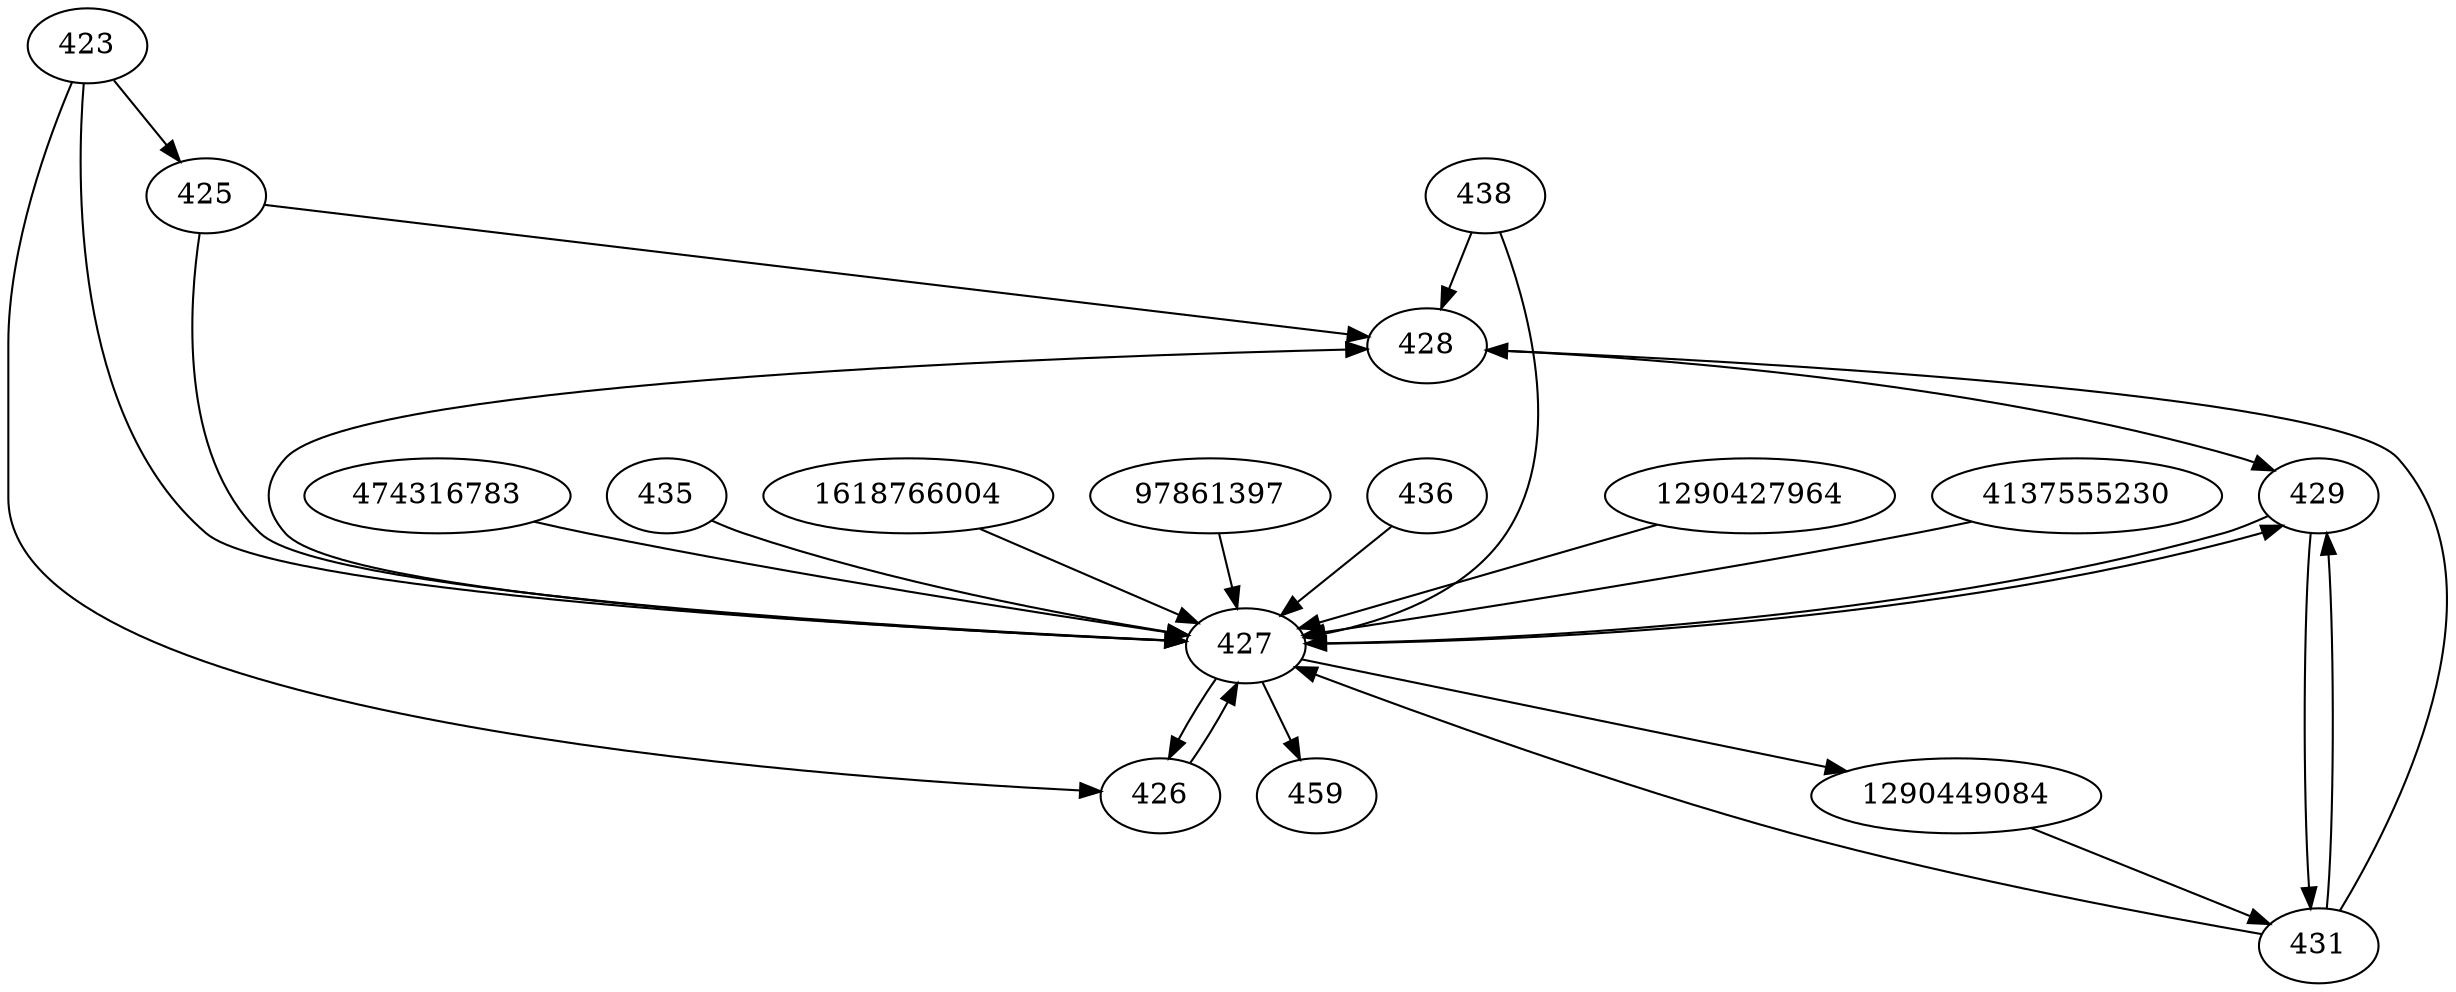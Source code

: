 strict digraph  {
423;
425;
426;
459;
428;
429;
427;
474316783;
431;
435;
1618766004;
97861397;
436;
438;
1290449084;
1290427964;
4137555230;
423 -> 426;
423 -> 427;
423 -> 425;
425 -> 428;
425 -> 427;
426 -> 427;
428 -> 429;
429 -> 427;
429 -> 431;
427 -> 426;
427 -> 428;
427 -> 429;
427 -> 1290449084;
427 -> 459;
474316783 -> 427;
431 -> 429;
431 -> 428;
431 -> 427;
435 -> 427;
1618766004 -> 427;
97861397 -> 427;
436 -> 427;
438 -> 428;
438 -> 427;
1290449084 -> 431;
1290427964 -> 427;
4137555230 -> 427;
}
